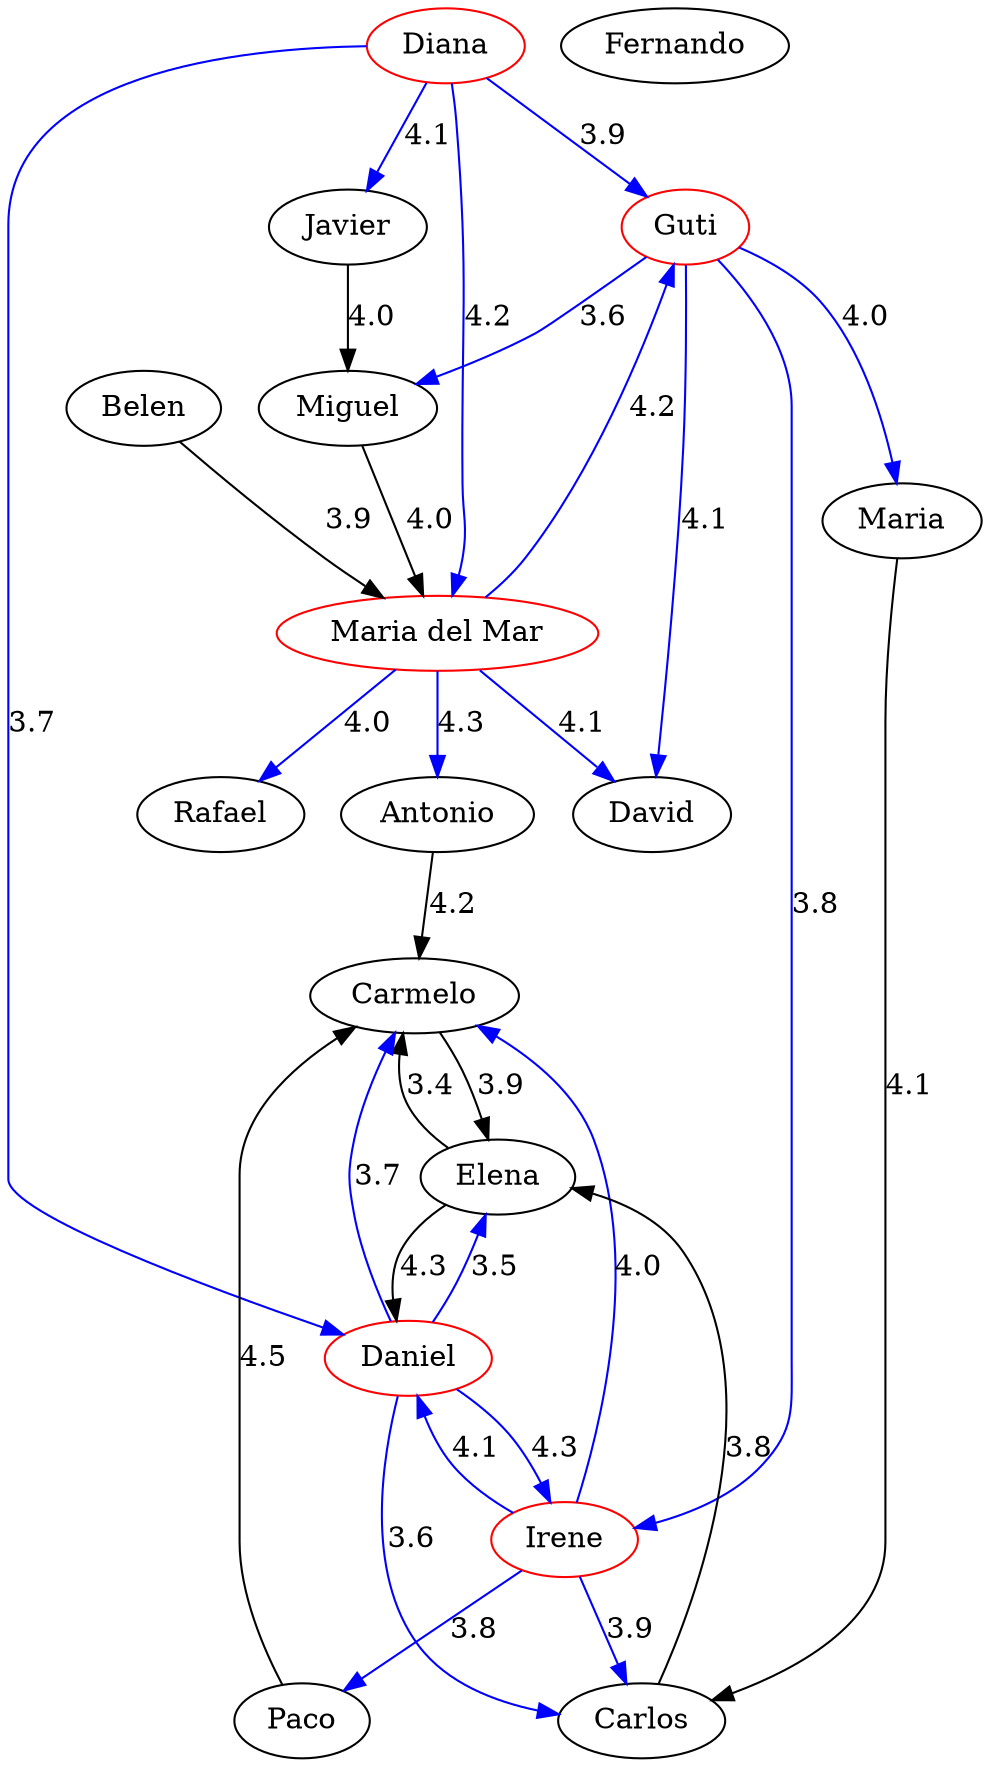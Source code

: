 digraph G {
  1 [ color="red" label="Diana" ];
  2 [ color="red" label="Guti" ];
  3 [ label="David" ];
  4 [ label="Miguel" ];
  5 [ label="Belen" ];
  6 [ label="Rafael" ];
  7 [ label="Paco" ];
  8 [ label="Elena" ];
  9 [ label="Fernando" ];
  10 [ color="red" label="Irene" ];
  11 [ label="Antonio" ];
  12 [ label="Maria" ];
  13 [ label="Carlos" ];
  14 [ color="red" label="Daniel" ];
  15 [ label="Javier" ];
  16 [ color="red" label="Maria del Mar" ];
  17 [ label="Carmelo" ];
  1 -> 2 [ color="blue" label="3.9" ];
  1 -> 14 [ color="blue" label="3.7" ];
  1 -> 15 [ color="blue" label="4.1" ];
  1 -> 16 [ color="blue" label="4.2" ];
  2 -> 12 [ color="blue" label="4.0" ];
  2 -> 3 [ color="blue" label="4.1" ];
  2 -> 4 [ color="blue" label="3.6" ];
  2 -> 10 [ color="blue" label="3.8" ];
  14 -> 8 [ color="blue" label="3.5" ];
  14 -> 10 [ color="blue" label="4.3" ];
  14 -> 13 [ color="blue" label="3.6" ];
  14 -> 17 [ color="blue" label="3.7" ];
  16 -> 2 [ color="blue" label="4.2" ];
  16 -> 3 [ color="blue" label="4.1" ];
  16 -> 6 [ color="blue" label="4.0" ];
  16 -> 11 [ color="blue" label="4.3" ];
  10 -> 14 [ color="blue" label="4.1" ];
  10 -> 13 [ color="blue" label="3.9" ];
  10 -> 17 [ color="blue" label="4.0" ];
  10 -> 7 [ color="blue" label="3.8" ];
  15 -> 4 [ label="4.0" ];
  4 -> 16 [ label="4.0" ];
  13 -> 8 [ label="3.8" ];
  17 -> 8 [ label="3.9" ];
  5 -> 16 [ label="3.9" ];
  11 -> 17 [ label="4.2" ];
  8 -> 14 [ label="4.3" ];
  7 -> 17 [ label="4.5" ];
  12 -> 13 [ label="4.1" ];
  8 -> 17 [ label="3.4" ];
}
